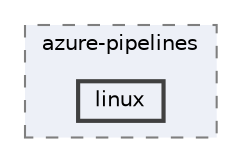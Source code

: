digraph "external/reflect-cpp/vcpkg/scripts/azure-pipelines/linux"
{
 // LATEX_PDF_SIZE
  bgcolor="transparent";
  edge [fontname=Helvetica,fontsize=10,labelfontname=Helvetica,labelfontsize=10];
  node [fontname=Helvetica,fontsize=10,shape=box,height=0.2,width=0.4];
  compound=true
  subgraph clusterdir_06b8c09f794672536533b44b75734e66 {
    graph [ bgcolor="#edf0f7", pencolor="grey50", label="azure-pipelines", fontname=Helvetica,fontsize=10 style="filled,dashed", URL="dir_06b8c09f794672536533b44b75734e66.html",tooltip=""]
  dir_d9df1087ff2635c0bd2c8eee78034b40 [label="linux", fillcolor="#edf0f7", color="grey25", style="filled,bold", URL="dir_d9df1087ff2635c0bd2c8eee78034b40.html",tooltip=""];
  }
}

